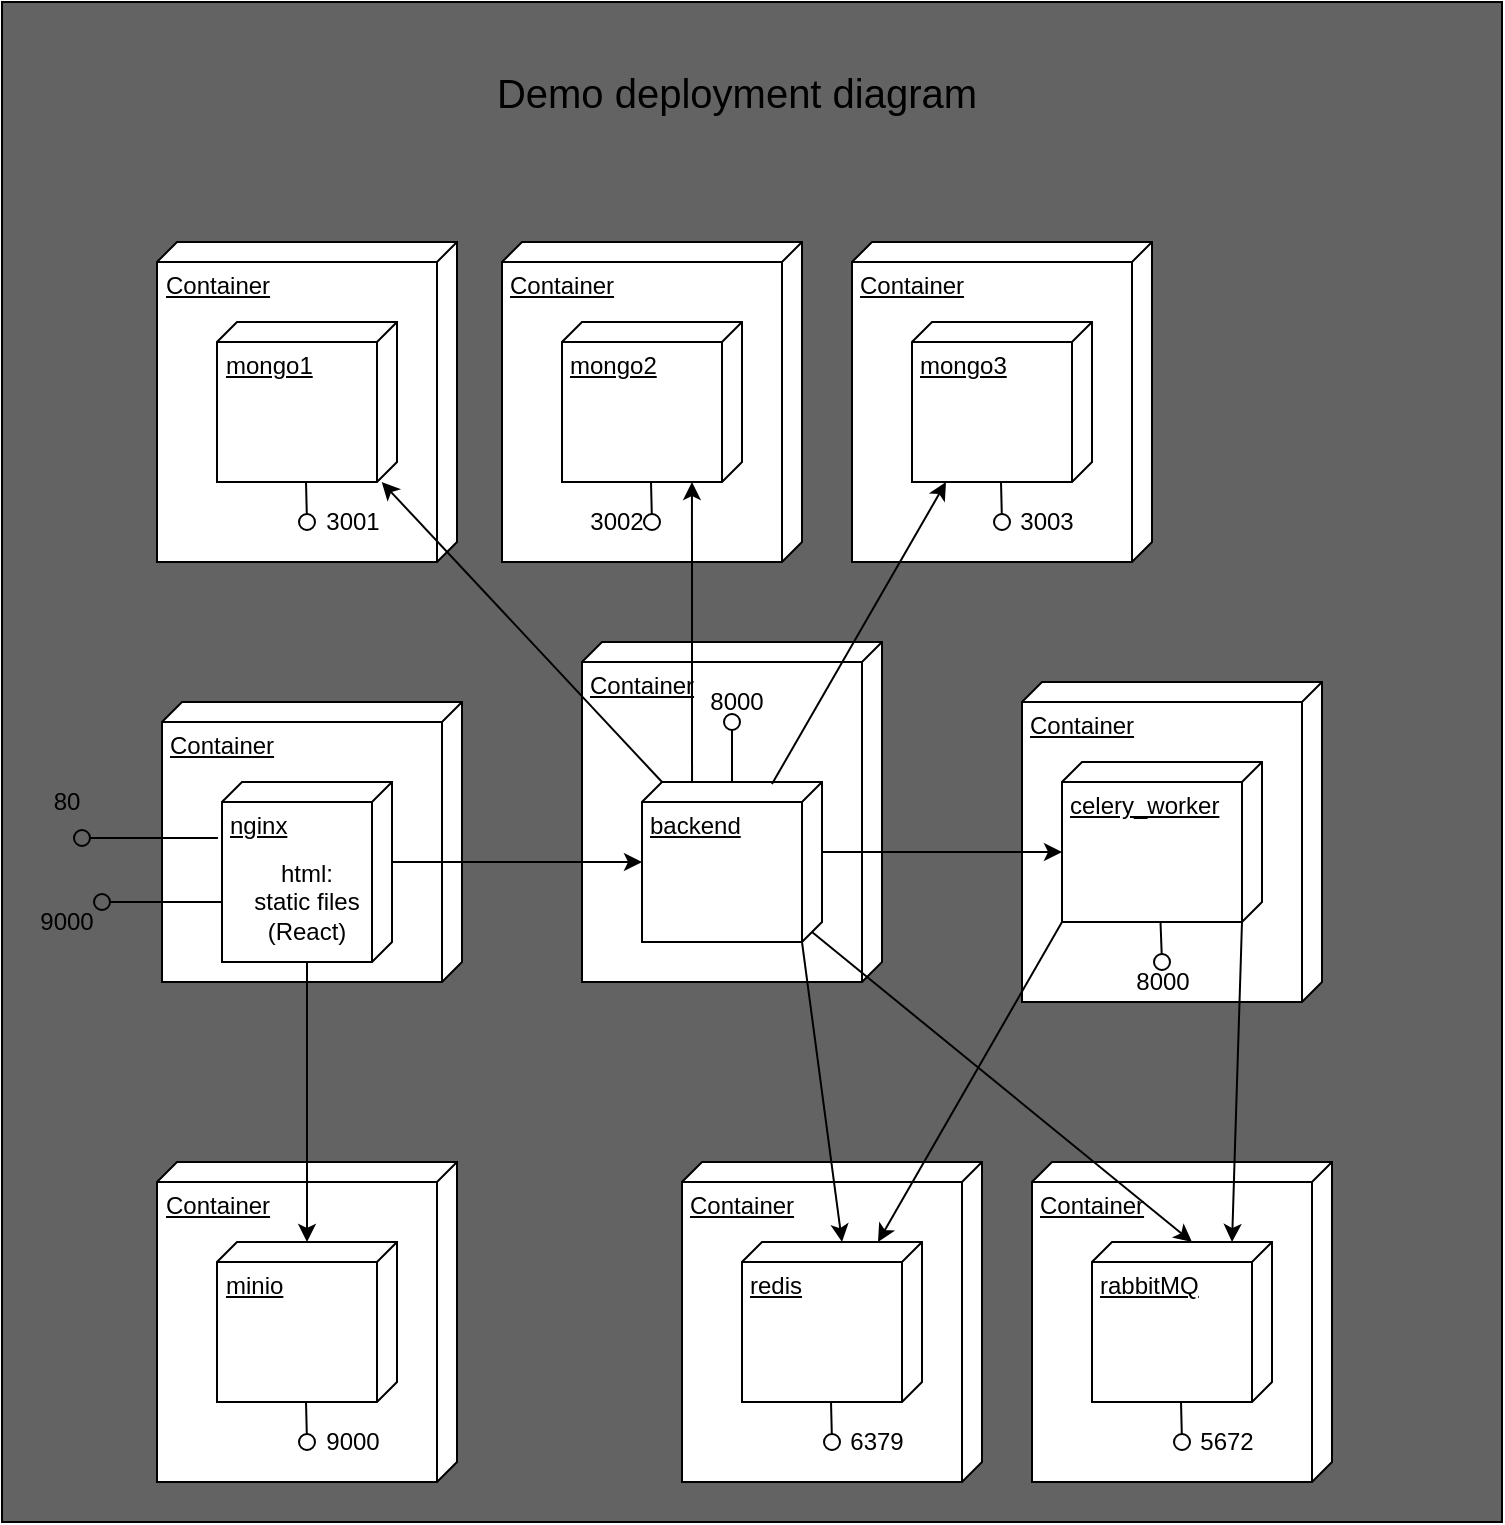 <mxfile version="20.3.0" type="device"><diagram id="9mFfoZ4JQqQZf8ugH-aJ" name="Page-1"><mxGraphModel dx="1125" dy="897" grid="1" gridSize="10" guides="1" tooltips="1" connect="1" arrows="1" fold="1" page="1" pageScale="1" pageWidth="827" pageHeight="1169" math="0" shadow="0"><root><mxCell id="0"/><mxCell id="1" parent="0"/><mxCell id="vtCvJFMmNnBmEzzD9mF_-68" value="" style="rounded=0;whiteSpace=wrap;html=1;fillColor=#636363;" vertex="1" parent="1"><mxGeometry x="20" y="140" width="750" height="760" as="geometry"/></mxCell><mxCell id="vtCvJFMmNnBmEzzD9mF_-7" value="Container" style="verticalAlign=top;align=left;spacingTop=8;spacingLeft=2;spacingRight=12;shape=cube;size=10;direction=south;fontStyle=4;html=1;" vertex="1" parent="1"><mxGeometry x="360" y="720" width="150" height="160" as="geometry"/></mxCell><mxCell id="vtCvJFMmNnBmEzzD9mF_-8" value="redis" style="verticalAlign=top;align=left;spacingTop=8;spacingLeft=2;spacingRight=12;shape=cube;size=10;direction=south;fontStyle=4;html=1;" vertex="1" parent="1"><mxGeometry x="390" y="760" width="90" height="80" as="geometry"/></mxCell><mxCell id="vtCvJFMmNnBmEzzD9mF_-9" value="Container" style="verticalAlign=top;align=left;spacingTop=8;spacingLeft=2;spacingRight=12;shape=cube;size=10;direction=south;fontStyle=4;html=1;" vertex="1" parent="1"><mxGeometry x="97.5" y="260" width="150" height="160" as="geometry"/></mxCell><mxCell id="vtCvJFMmNnBmEzzD9mF_-10" value="mongo1" style="verticalAlign=top;align=left;spacingTop=8;spacingLeft=2;spacingRight=12;shape=cube;size=10;direction=south;fontStyle=4;html=1;" vertex="1" parent="1"><mxGeometry x="127.5" y="300" width="90" height="80" as="geometry"/></mxCell><mxCell id="vtCvJFMmNnBmEzzD9mF_-11" value="Container" style="verticalAlign=top;align=left;spacingTop=8;spacingLeft=2;spacingRight=12;shape=cube;size=10;direction=south;fontStyle=4;html=1;" vertex="1" parent="1"><mxGeometry x="100" y="490" width="150" height="140" as="geometry"/></mxCell><mxCell id="vtCvJFMmNnBmEzzD9mF_-12" value="nginx" style="verticalAlign=top;align=left;spacingTop=8;spacingLeft=2;spacingRight=12;shape=cube;size=10;direction=south;fontStyle=4;html=1;" vertex="1" parent="1"><mxGeometry x="130" y="530" width="85" height="90" as="geometry"/></mxCell><mxCell id="vtCvJFMmNnBmEzzD9mF_-13" value="html: &lt;br&gt;static files (React)" style="text;html=1;strokeColor=none;fillColor=none;align=center;verticalAlign=middle;whiteSpace=wrap;rounded=0;" vertex="1" parent="1"><mxGeometry x="140" y="570" width="65" height="40" as="geometry"/></mxCell><mxCell id="vtCvJFMmNnBmEzzD9mF_-14" value="Container" style="verticalAlign=top;align=left;spacingTop=8;spacingLeft=2;spacingRight=12;shape=cube;size=10;direction=south;fontStyle=4;html=1;" vertex="1" parent="1"><mxGeometry x="310" y="460" width="150" height="170" as="geometry"/></mxCell><mxCell id="vtCvJFMmNnBmEzzD9mF_-15" value="backend" style="verticalAlign=top;align=left;spacingTop=8;spacingLeft=2;spacingRight=12;shape=cube;size=10;direction=south;fontStyle=4;html=1;" vertex="1" parent="1"><mxGeometry x="340" y="530" width="90" height="80" as="geometry"/></mxCell><mxCell id="vtCvJFMmNnBmEzzD9mF_-16" value="Container" style="verticalAlign=top;align=left;spacingTop=8;spacingLeft=2;spacingRight=12;shape=cube;size=10;direction=south;fontStyle=4;html=1;" vertex="1" parent="1"><mxGeometry x="530" y="480" width="150" height="160" as="geometry"/></mxCell><mxCell id="vtCvJFMmNnBmEzzD9mF_-17" value="celery_worker" style="verticalAlign=top;align=left;spacingTop=8;spacingLeft=2;spacingRight=12;shape=cube;size=10;direction=south;fontStyle=4;html=1;" vertex="1" parent="1"><mxGeometry x="550" y="520" width="100" height="80" as="geometry"/></mxCell><mxCell id="vtCvJFMmNnBmEzzD9mF_-24" value="" style="endArrow=classic;html=1;rounded=0;exitX=0;exitY=0;exitDx=40;exitDy=0;exitPerimeter=0;" edge="1" parent="1" source="vtCvJFMmNnBmEzzD9mF_-12" target="vtCvJFMmNnBmEzzD9mF_-15"><mxGeometry width="50" height="50" relative="1" as="geometry"><mxPoint x="240" y="600" as="sourcePoint"/><mxPoint x="290" y="550" as="targetPoint"/></mxGeometry></mxCell><mxCell id="vtCvJFMmNnBmEzzD9mF_-25" value="" style="endArrow=classic;html=1;rounded=0;entryX=0;entryY=0;entryDx=45;entryDy=100;entryPerimeter=0;exitX=0;exitY=0;exitDx=35;exitDy=0;exitPerimeter=0;" edge="1" parent="1" source="vtCvJFMmNnBmEzzD9mF_-15" target="vtCvJFMmNnBmEzzD9mF_-17"><mxGeometry width="50" height="50" relative="1" as="geometry"><mxPoint x="280" y="700" as="sourcePoint"/><mxPoint x="330" y="650" as="targetPoint"/></mxGeometry></mxCell><mxCell id="vtCvJFMmNnBmEzzD9mF_-27" value="" style="endArrow=classic;html=1;rounded=0;entryX=0;entryY=0;entryDx=0;entryDy=40;entryPerimeter=0;exitX=0;exitY=0;exitDx=80;exitDy=10;exitPerimeter=0;" edge="1" parent="1" source="vtCvJFMmNnBmEzzD9mF_-15" target="vtCvJFMmNnBmEzzD9mF_-8"><mxGeometry width="50" height="50" relative="1" as="geometry"><mxPoint x="370" y="620" as="sourcePoint"/><mxPoint x="485" y="760" as="targetPoint"/></mxGeometry></mxCell><mxCell id="vtCvJFMmNnBmEzzD9mF_-28" value="" style="html=1;verticalAlign=bottom;labelBackgroundColor=none;endArrow=oval;endFill=0;endSize=8;rounded=0;exitX=0.311;exitY=1.024;exitDx=0;exitDy=0;exitPerimeter=0;" edge="1" parent="1" source="vtCvJFMmNnBmEzzD9mF_-12"><mxGeometry width="160" relative="1" as="geometry"><mxPoint x="127" y="620" as="sourcePoint"/><mxPoint x="60" y="558" as="targetPoint"/></mxGeometry></mxCell><mxCell id="vtCvJFMmNnBmEzzD9mF_-29" value="" style="html=1;verticalAlign=bottom;labelBackgroundColor=none;endArrow=oval;endFill=0;endSize=8;rounded=0;" edge="1" parent="1" source="vtCvJFMmNnBmEzzD9mF_-15"><mxGeometry width="160" relative="1" as="geometry"><mxPoint x="374" y="390" as="sourcePoint"/><mxPoint x="385" y="500" as="targetPoint"/></mxGeometry></mxCell><mxCell id="vtCvJFMmNnBmEzzD9mF_-30" value="" style="html=1;verticalAlign=bottom;labelBackgroundColor=none;endArrow=oval;endFill=0;endSize=8;rounded=0;" edge="1" parent="1"><mxGeometry width="160" relative="1" as="geometry"><mxPoint x="599.25" y="600" as="sourcePoint"/><mxPoint x="600" y="620" as="targetPoint"/></mxGeometry></mxCell><mxCell id="vtCvJFMmNnBmEzzD9mF_-31" value="" style="html=1;verticalAlign=bottom;labelBackgroundColor=none;endArrow=oval;endFill=0;endSize=8;rounded=0;" edge="1" parent="1"><mxGeometry width="160" relative="1" as="geometry"><mxPoint x="434.5" y="840" as="sourcePoint"/><mxPoint x="435" y="860" as="targetPoint"/></mxGeometry></mxCell><mxCell id="vtCvJFMmNnBmEzzD9mF_-32" value="" style="html=1;verticalAlign=bottom;labelBackgroundColor=none;endArrow=oval;endFill=0;endSize=8;rounded=0;" edge="1" parent="1"><mxGeometry width="160" relative="1" as="geometry"><mxPoint x="172" y="380" as="sourcePoint"/><mxPoint x="172.5" y="400" as="targetPoint"/></mxGeometry></mxCell><mxCell id="vtCvJFMmNnBmEzzD9mF_-34" value="80" style="text;html=1;strokeColor=none;fillColor=none;align=center;verticalAlign=middle;whiteSpace=wrap;rounded=0;" vertex="1" parent="1"><mxGeometry x="40" y="530" width="25" height="20" as="geometry"/></mxCell><mxCell id="vtCvJFMmNnBmEzzD9mF_-35" value="6379" style="text;html=1;strokeColor=none;fillColor=none;align=center;verticalAlign=middle;whiteSpace=wrap;rounded=0;" vertex="1" parent="1"><mxGeometry x="445" y="850" width="25" height="20" as="geometry"/></mxCell><mxCell id="vtCvJFMmNnBmEzzD9mF_-36" value="3001" style="text;html=1;strokeColor=none;fillColor=none;align=center;verticalAlign=middle;whiteSpace=wrap;rounded=0;" vertex="1" parent="1"><mxGeometry x="182.5" y="390" width="25" height="20" as="geometry"/></mxCell><mxCell id="vtCvJFMmNnBmEzzD9mF_-37" value="8000" style="text;html=1;strokeColor=none;fillColor=none;align=center;verticalAlign=middle;whiteSpace=wrap;rounded=0;" vertex="1" parent="1"><mxGeometry x="587.5" y="620" width="25" height="20" as="geometry"/></mxCell><mxCell id="vtCvJFMmNnBmEzzD9mF_-39" value="8000" style="text;html=1;strokeColor=none;fillColor=none;align=center;verticalAlign=middle;whiteSpace=wrap;rounded=0;" vertex="1" parent="1"><mxGeometry x="375" y="480" width="25" height="20" as="geometry"/></mxCell><mxCell id="vtCvJFMmNnBmEzzD9mF_-40" value="&lt;font style=&quot;font-size: 20px;&quot;&gt;Demo deployment diagram&lt;/font&gt;" style="text;html=1;strokeColor=none;fillColor=none;align=center;verticalAlign=middle;whiteSpace=wrap;rounded=0;" vertex="1" parent="1"><mxGeometry x="255" y="170" width="265" height="30" as="geometry"/></mxCell><mxCell id="vtCvJFMmNnBmEzzD9mF_-41" value="Container" style="verticalAlign=top;align=left;spacingTop=8;spacingLeft=2;spacingRight=12;shape=cube;size=10;direction=south;fontStyle=4;html=1;" vertex="1" parent="1"><mxGeometry x="535" y="720" width="150" height="160" as="geometry"/></mxCell><mxCell id="vtCvJFMmNnBmEzzD9mF_-42" value="rabbitMQ" style="verticalAlign=top;align=left;spacingTop=8;spacingLeft=2;spacingRight=12;shape=cube;size=10;direction=south;fontStyle=4;html=1;" vertex="1" parent="1"><mxGeometry x="565" y="760" width="90" height="80" as="geometry"/></mxCell><mxCell id="vtCvJFMmNnBmEzzD9mF_-43" value="" style="html=1;verticalAlign=bottom;labelBackgroundColor=none;endArrow=oval;endFill=0;endSize=8;rounded=0;" edge="1" parent="1"><mxGeometry width="160" relative="1" as="geometry"><mxPoint x="609.5" y="840" as="sourcePoint"/><mxPoint x="610" y="860" as="targetPoint"/></mxGeometry></mxCell><mxCell id="vtCvJFMmNnBmEzzD9mF_-44" value="5672" style="text;html=1;strokeColor=none;fillColor=none;align=center;verticalAlign=middle;whiteSpace=wrap;rounded=0;" vertex="1" parent="1"><mxGeometry x="620" y="850" width="25" height="20" as="geometry"/></mxCell><mxCell id="vtCvJFMmNnBmEzzD9mF_-45" value="" style="endArrow=classic;html=1;rounded=0;entryX=0;entryY=0;entryDx=0;entryDy=40;entryPerimeter=0;exitX=0;exitY=0;exitDx=75;exitDy=5;exitPerimeter=0;" edge="1" parent="1" source="vtCvJFMmNnBmEzzD9mF_-15" target="vtCvJFMmNnBmEzzD9mF_-42"><mxGeometry width="50" height="50" relative="1" as="geometry"><mxPoint x="390" y="620" as="sourcePoint"/><mxPoint x="450" y="770" as="targetPoint"/></mxGeometry></mxCell><mxCell id="vtCvJFMmNnBmEzzD9mF_-46" value="" style="endArrow=classic;html=1;rounded=0;entryX=0;entryY=0.222;entryDx=0;entryDy=0;entryPerimeter=0;exitX=0;exitY=0;exitDx=80;exitDy=10;exitPerimeter=0;" edge="1" parent="1" source="vtCvJFMmNnBmEzzD9mF_-17" target="vtCvJFMmNnBmEzzD9mF_-42"><mxGeometry width="50" height="50" relative="1" as="geometry"><mxPoint x="435" y="615" as="sourcePoint"/><mxPoint x="625" y="770" as="targetPoint"/></mxGeometry></mxCell><mxCell id="vtCvJFMmNnBmEzzD9mF_-47" value="" style="endArrow=classic;html=1;rounded=0;exitX=1;exitY=1;exitDx=0;exitDy=0;exitPerimeter=0;" edge="1" parent="1" source="vtCvJFMmNnBmEzzD9mF_-17" target="vtCvJFMmNnBmEzzD9mF_-8"><mxGeometry width="50" height="50" relative="1" as="geometry"><mxPoint x="570" y="610" as="sourcePoint"/><mxPoint x="645.02" y="770" as="targetPoint"/></mxGeometry></mxCell><mxCell id="vtCvJFMmNnBmEzzD9mF_-48" value="Container" style="verticalAlign=top;align=left;spacingTop=8;spacingLeft=2;spacingRight=12;shape=cube;size=10;direction=south;fontStyle=4;html=1;" vertex="1" parent="1"><mxGeometry x="270" y="260" width="150" height="160" as="geometry"/></mxCell><mxCell id="vtCvJFMmNnBmEzzD9mF_-49" value="mongo2" style="verticalAlign=top;align=left;spacingTop=8;spacingLeft=2;spacingRight=12;shape=cube;size=10;direction=south;fontStyle=4;html=1;" vertex="1" parent="1"><mxGeometry x="300" y="300" width="90" height="80" as="geometry"/></mxCell><mxCell id="vtCvJFMmNnBmEzzD9mF_-50" value="" style="html=1;verticalAlign=bottom;labelBackgroundColor=none;endArrow=oval;endFill=0;endSize=8;rounded=0;" edge="1" parent="1"><mxGeometry width="160" relative="1" as="geometry"><mxPoint x="344.5" y="380" as="sourcePoint"/><mxPoint x="345" y="400" as="targetPoint"/></mxGeometry></mxCell><mxCell id="vtCvJFMmNnBmEzzD9mF_-51" value="3002" style="text;html=1;strokeColor=none;fillColor=none;align=center;verticalAlign=middle;whiteSpace=wrap;rounded=0;" vertex="1" parent="1"><mxGeometry x="315" y="390" width="25" height="20" as="geometry"/></mxCell><mxCell id="vtCvJFMmNnBmEzzD9mF_-52" value="Container" style="verticalAlign=top;align=left;spacingTop=8;spacingLeft=2;spacingRight=12;shape=cube;size=10;direction=south;fontStyle=4;html=1;" vertex="1" parent="1"><mxGeometry x="445" y="260" width="150" height="160" as="geometry"/></mxCell><mxCell id="vtCvJFMmNnBmEzzD9mF_-53" value="mongo3" style="verticalAlign=top;align=left;spacingTop=8;spacingLeft=2;spacingRight=12;shape=cube;size=10;direction=south;fontStyle=4;html=1;" vertex="1" parent="1"><mxGeometry x="475" y="300" width="90" height="80" as="geometry"/></mxCell><mxCell id="vtCvJFMmNnBmEzzD9mF_-54" value="" style="html=1;verticalAlign=bottom;labelBackgroundColor=none;endArrow=oval;endFill=0;endSize=8;rounded=0;" edge="1" parent="1"><mxGeometry width="160" relative="1" as="geometry"><mxPoint x="519.5" y="380" as="sourcePoint"/><mxPoint x="520" y="400" as="targetPoint"/></mxGeometry></mxCell><mxCell id="vtCvJFMmNnBmEzzD9mF_-55" value="3003" style="text;html=1;strokeColor=none;fillColor=none;align=center;verticalAlign=middle;whiteSpace=wrap;rounded=0;" vertex="1" parent="1"><mxGeometry x="530" y="390" width="25" height="20" as="geometry"/></mxCell><mxCell id="vtCvJFMmNnBmEzzD9mF_-56" value="" style="endArrow=classic;html=1;rounded=0;entryX=1;entryY=0.811;entryDx=0;entryDy=0;entryPerimeter=0;exitX=0.013;exitY=0.278;exitDx=0;exitDy=0;exitPerimeter=0;" edge="1" parent="1" source="vtCvJFMmNnBmEzzD9mF_-15" target="vtCvJFMmNnBmEzzD9mF_-53"><mxGeometry width="50" height="50" relative="1" as="geometry"><mxPoint x="460" y="450" as="sourcePoint"/><mxPoint x="580" y="450" as="targetPoint"/></mxGeometry></mxCell><mxCell id="vtCvJFMmNnBmEzzD9mF_-57" value="" style="endArrow=classic;html=1;rounded=0;entryX=1;entryY=0.278;entryDx=0;entryDy=0;entryPerimeter=0;exitX=0;exitY=0.722;exitDx=0;exitDy=0;exitPerimeter=0;" edge="1" parent="1" source="vtCvJFMmNnBmEzzD9mF_-15" target="vtCvJFMmNnBmEzzD9mF_-49"><mxGeometry width="50" height="50" relative="1" as="geometry"><mxPoint x="414.98" y="541.04" as="sourcePoint"/><mxPoint x="502.01" y="390" as="targetPoint"/></mxGeometry></mxCell><mxCell id="vtCvJFMmNnBmEzzD9mF_-58" value="" style="endArrow=classic;html=1;rounded=0;exitX=0;exitY=0;exitDx=0;exitDy=80;exitPerimeter=0;" edge="1" parent="1" source="vtCvJFMmNnBmEzzD9mF_-15" target="vtCvJFMmNnBmEzzD9mF_-10"><mxGeometry width="50" height="50" relative="1" as="geometry"><mxPoint x="360" y="520" as="sourcePoint"/><mxPoint x="374.98" y="390" as="targetPoint"/></mxGeometry></mxCell><mxCell id="vtCvJFMmNnBmEzzD9mF_-59" value="Container" style="verticalAlign=top;align=left;spacingTop=8;spacingLeft=2;spacingRight=12;shape=cube;size=10;direction=south;fontStyle=4;html=1;" vertex="1" parent="1"><mxGeometry x="97.5" y="720" width="150" height="160" as="geometry"/></mxCell><mxCell id="vtCvJFMmNnBmEzzD9mF_-60" value="minio" style="verticalAlign=top;align=left;spacingTop=8;spacingLeft=2;spacingRight=12;shape=cube;size=10;direction=south;fontStyle=4;html=1;" vertex="1" parent="1"><mxGeometry x="127.5" y="760" width="90" height="80" as="geometry"/></mxCell><mxCell id="vtCvJFMmNnBmEzzD9mF_-61" value="" style="html=1;verticalAlign=bottom;labelBackgroundColor=none;endArrow=oval;endFill=0;endSize=8;rounded=0;" edge="1" parent="1"><mxGeometry width="160" relative="1" as="geometry"><mxPoint x="172" y="840" as="sourcePoint"/><mxPoint x="172.5" y="860" as="targetPoint"/></mxGeometry></mxCell><mxCell id="vtCvJFMmNnBmEzzD9mF_-62" value="9000" style="text;html=1;strokeColor=none;fillColor=none;align=center;verticalAlign=middle;whiteSpace=wrap;rounded=0;" vertex="1" parent="1"><mxGeometry x="182.5" y="850" width="25" height="20" as="geometry"/></mxCell><mxCell id="vtCvJFMmNnBmEzzD9mF_-63" value="" style="endArrow=classic;html=1;rounded=0;" edge="1" parent="1" source="vtCvJFMmNnBmEzzD9mF_-12" target="vtCvJFMmNnBmEzzD9mF_-60"><mxGeometry width="50" height="50" relative="1" as="geometry"><mxPoint x="310" y="660" as="sourcePoint"/><mxPoint x="330" y="810" as="targetPoint"/></mxGeometry></mxCell><mxCell id="vtCvJFMmNnBmEzzD9mF_-64" value="" style="html=1;verticalAlign=bottom;labelBackgroundColor=none;endArrow=oval;endFill=0;endSize=8;rounded=0;exitX=0.667;exitY=1;exitDx=0;exitDy=0;exitPerimeter=0;" edge="1" parent="1" source="vtCvJFMmNnBmEzzD9mF_-12"><mxGeometry width="160" relative="1" as="geometry"><mxPoint x="110" y="590" as="sourcePoint"/><mxPoint x="70" y="590" as="targetPoint"/></mxGeometry></mxCell><mxCell id="vtCvJFMmNnBmEzzD9mF_-66" value="9000" style="text;html=1;strokeColor=none;fillColor=none;align=center;verticalAlign=middle;whiteSpace=wrap;rounded=0;" vertex="1" parent="1"><mxGeometry x="40" y="590" width="25" height="20" as="geometry"/></mxCell></root></mxGraphModel></diagram></mxfile>